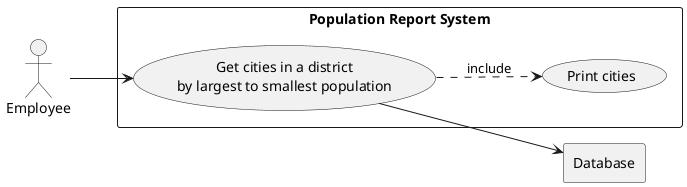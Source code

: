 @startuml
left to right direction
actor E as "Employee"

rectangle "Population Report System" {
    usecase UC11 as "Get cities in a district
    by largest to smallest population"

    usecase UCa as "Print cities"


}
rectangle Database

E --> UC11
UC11 ..> UCa : include
UC11 --> Database




@enduml
